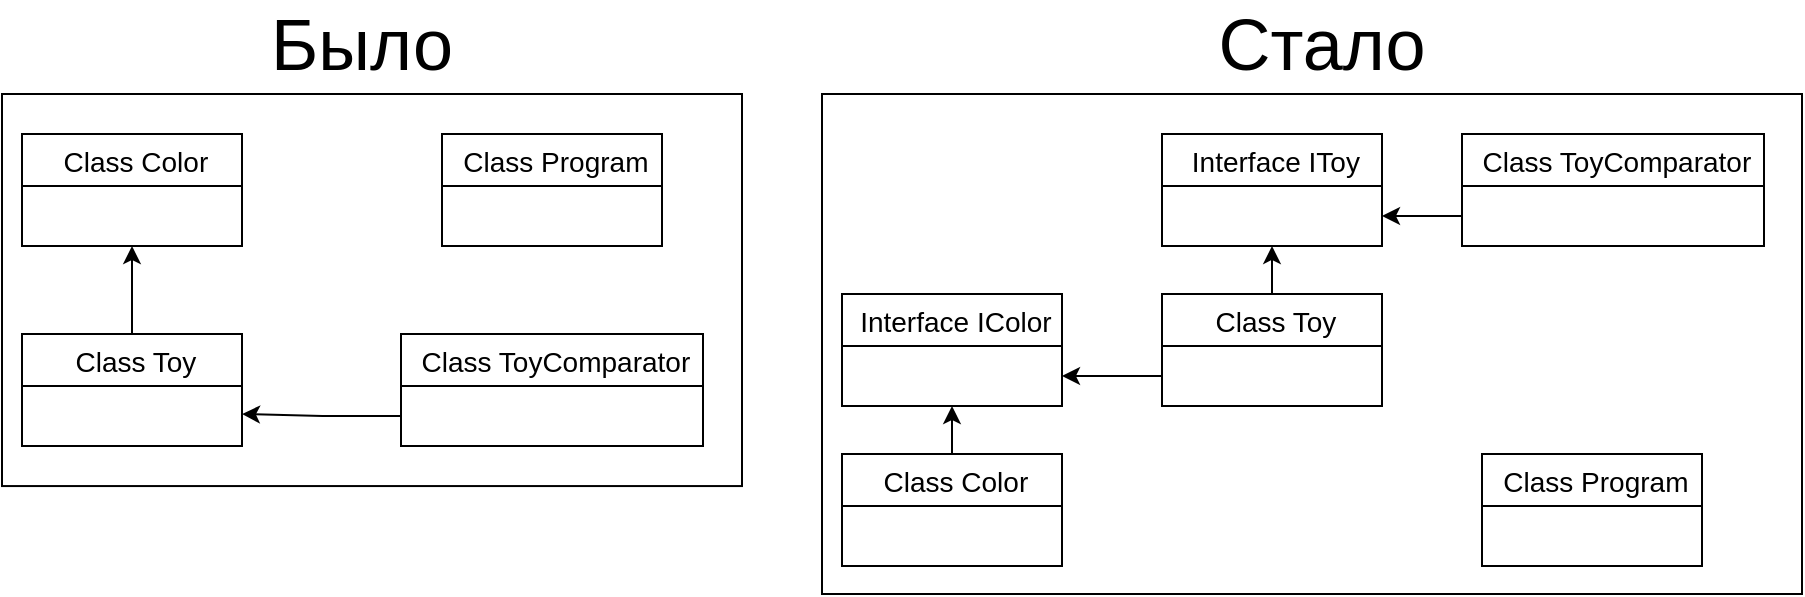 <mxfile version="21.6.7" type="device">
  <diagram name="Страница — 1" id="V60JqudItsmMfbYXUONO">
    <mxGraphModel dx="1107" dy="507" grid="1" gridSize="10" guides="1" tooltips="1" connect="1" arrows="1" fold="1" page="1" pageScale="1" pageWidth="827" pageHeight="1169" math="0" shadow="0">
      <root>
        <mxCell id="0" />
        <mxCell id="1" parent="0" />
        <mxCell id="u9CDMjerkVKDK43dx7hS-14" value="" style="rounded=0;whiteSpace=wrap;html=1;" vertex="1" parent="1">
          <mxGeometry x="520" y="60" width="490" height="250" as="geometry" />
        </mxCell>
        <mxCell id="u9CDMjerkVKDK43dx7hS-7" value="" style="whiteSpace=wrap;html=1;aspect=fixed;" vertex="1" parent="1">
          <mxGeometry x="110" y="60" width="370" height="196.03" as="geometry" />
        </mxCell>
        <mxCell id="2X9FXbN126Qv_Ecs7s51-13" style="edgeStyle=orthogonalEdgeStyle;rounded=0;orthogonalLoop=1;jettySize=auto;html=1;" parent="1" source="2X9FXbN126Qv_Ecs7s51-1" target="2X9FXbN126Qv_Ecs7s51-5" edge="1">
          <mxGeometry relative="1" as="geometry" />
        </mxCell>
        <mxCell id="2X9FXbN126Qv_Ecs7s51-1" value=" Class Toy" style="swimlane;fontStyle=0;childLayout=stackLayout;horizontal=1;startSize=26;horizontalStack=0;resizeParent=1;resizeParentMax=0;resizeLast=0;collapsible=1;marginBottom=0;align=center;fontSize=14;" parent="1" vertex="1">
          <mxGeometry x="120" y="180" width="110" height="56" as="geometry" />
        </mxCell>
        <mxCell id="2X9FXbN126Qv_Ecs7s51-2" value="&amp;nbsp;" style="text;strokeColor=none;fillColor=none;spacingLeft=4;spacingRight=4;overflow=hidden;rotatable=0;points=[[0,0.5],[1,0.5]];portConstraint=eastwest;fontSize=12;whiteSpace=wrap;html=1;" parent="2X9FXbN126Qv_Ecs7s51-1" vertex="1">
          <mxGeometry y="26" width="110" height="30" as="geometry" />
        </mxCell>
        <mxCell id="2X9FXbN126Qv_Ecs7s51-5" value=" Class Color" style="swimlane;fontStyle=0;childLayout=stackLayout;horizontal=1;startSize=26;horizontalStack=0;resizeParent=1;resizeParentMax=0;resizeLast=0;collapsible=1;marginBottom=0;align=center;fontSize=14;" parent="1" vertex="1">
          <mxGeometry x="120" y="80" width="110" height="56" as="geometry" />
        </mxCell>
        <mxCell id="2X9FXbN126Qv_Ecs7s51-6" value="&amp;nbsp;" style="text;strokeColor=none;fillColor=none;spacingLeft=4;spacingRight=4;overflow=hidden;rotatable=0;points=[[0,0.5],[1,0.5]];portConstraint=eastwest;fontSize=12;whiteSpace=wrap;html=1;" parent="2X9FXbN126Qv_Ecs7s51-5" vertex="1">
          <mxGeometry y="26" width="110" height="30" as="geometry" />
        </mxCell>
        <mxCell id="2X9FXbN126Qv_Ecs7s51-7" value=" Class Program" style="swimlane;fontStyle=0;childLayout=stackLayout;horizontal=1;startSize=26;horizontalStack=0;resizeParent=1;resizeParentMax=0;resizeLast=0;collapsible=1;marginBottom=0;align=center;fontSize=14;" parent="1" vertex="1">
          <mxGeometry x="330" y="80" width="110" height="56" as="geometry" />
        </mxCell>
        <mxCell id="2X9FXbN126Qv_Ecs7s51-8" value="&amp;nbsp;" style="text;strokeColor=none;fillColor=none;spacingLeft=4;spacingRight=4;overflow=hidden;rotatable=0;points=[[0,0.5],[1,0.5]];portConstraint=eastwest;fontSize=12;whiteSpace=wrap;html=1;" parent="2X9FXbN126Qv_Ecs7s51-7" vertex="1">
          <mxGeometry y="26" width="110" height="30" as="geometry" />
        </mxCell>
        <mxCell id="2X9FXbN126Qv_Ecs7s51-9" value=" Class ToyComparator" style="swimlane;fontStyle=0;childLayout=stackLayout;horizontal=1;startSize=26;horizontalStack=0;resizeParent=1;resizeParentMax=0;resizeLast=0;collapsible=1;marginBottom=0;align=center;fontSize=14;" parent="1" vertex="1">
          <mxGeometry x="309.5" y="180" width="151" height="56" as="geometry" />
        </mxCell>
        <mxCell id="2X9FXbN126Qv_Ecs7s51-17" style="edgeStyle=orthogonalEdgeStyle;rounded=0;orthogonalLoop=1;jettySize=auto;html=1;" parent="2X9FXbN126Qv_Ecs7s51-9" source="2X9FXbN126Qv_Ecs7s51-10" edge="1">
          <mxGeometry relative="1" as="geometry">
            <mxPoint x="-79.5" y="40" as="targetPoint" />
          </mxGeometry>
        </mxCell>
        <mxCell id="2X9FXbN126Qv_Ecs7s51-10" value="&amp;nbsp;" style="text;strokeColor=none;fillColor=none;spacingLeft=4;spacingRight=4;overflow=hidden;rotatable=0;points=[[0,0.5],[1,0.5]];portConstraint=eastwest;fontSize=12;whiteSpace=wrap;html=1;" parent="2X9FXbN126Qv_Ecs7s51-9" vertex="1">
          <mxGeometry y="26" width="151" height="30" as="geometry" />
        </mxCell>
        <mxCell id="2X9FXbN126Qv_Ecs7s51-21" value=" Interface IToy" style="swimlane;fontStyle=0;childLayout=stackLayout;horizontal=1;startSize=26;horizontalStack=0;resizeParent=1;resizeParentMax=0;resizeLast=0;collapsible=1;marginBottom=0;align=center;fontSize=14;" parent="1" vertex="1">
          <mxGeometry x="690" y="80" width="110" height="56" as="geometry" />
        </mxCell>
        <mxCell id="2X9FXbN126Qv_Ecs7s51-22" value="&amp;nbsp;" style="text;strokeColor=none;fillColor=none;spacingLeft=4;spacingRight=4;overflow=hidden;rotatable=0;points=[[0,0.5],[1,0.5]];portConstraint=eastwest;fontSize=12;whiteSpace=wrap;html=1;" parent="2X9FXbN126Qv_Ecs7s51-21" vertex="1">
          <mxGeometry y="26" width="110" height="30" as="geometry" />
        </mxCell>
        <mxCell id="2X9FXbN126Qv_Ecs7s51-25" style="edgeStyle=orthogonalEdgeStyle;rounded=0;orthogonalLoop=1;jettySize=auto;html=1;" parent="1" source="2X9FXbN126Qv_Ecs7s51-23" target="2X9FXbN126Qv_Ecs7s51-21" edge="1">
          <mxGeometry relative="1" as="geometry" />
        </mxCell>
        <mxCell id="2X9FXbN126Qv_Ecs7s51-23" value=" Class Toy" style="swimlane;fontStyle=0;childLayout=stackLayout;horizontal=1;startSize=26;horizontalStack=0;resizeParent=1;resizeParentMax=0;resizeLast=0;collapsible=1;marginBottom=0;align=center;fontSize=14;" parent="1" vertex="1">
          <mxGeometry x="690" y="160" width="110" height="56" as="geometry" />
        </mxCell>
        <mxCell id="2X9FXbN126Qv_Ecs7s51-24" value="&amp;nbsp;" style="text;strokeColor=none;fillColor=none;spacingLeft=4;spacingRight=4;overflow=hidden;rotatable=0;points=[[0,0.5],[1,0.5]];portConstraint=eastwest;fontSize=12;whiteSpace=wrap;html=1;" parent="2X9FXbN126Qv_Ecs7s51-23" vertex="1">
          <mxGeometry y="26" width="110" height="30" as="geometry" />
        </mxCell>
        <mxCell id="2X9FXbN126Qv_Ecs7s51-26" value=" Interface IColor" style="swimlane;fontStyle=0;childLayout=stackLayout;horizontal=1;startSize=26;horizontalStack=0;resizeParent=1;resizeParentMax=0;resizeLast=0;collapsible=1;marginBottom=0;align=center;fontSize=14;" parent="1" vertex="1">
          <mxGeometry x="530" y="160" width="110" height="56" as="geometry" />
        </mxCell>
        <mxCell id="2X9FXbN126Qv_Ecs7s51-27" value="&amp;nbsp;" style="text;strokeColor=none;fillColor=none;spacingLeft=4;spacingRight=4;overflow=hidden;rotatable=0;points=[[0,0.5],[1,0.5]];portConstraint=eastwest;fontSize=12;whiteSpace=wrap;html=1;" parent="2X9FXbN126Qv_Ecs7s51-26" vertex="1">
          <mxGeometry y="26" width="110" height="30" as="geometry" />
        </mxCell>
        <mxCell id="2X9FXbN126Qv_Ecs7s51-30" style="edgeStyle=orthogonalEdgeStyle;rounded=0;orthogonalLoop=1;jettySize=auto;html=1;" parent="1" source="2X9FXbN126Qv_Ecs7s51-28" target="2X9FXbN126Qv_Ecs7s51-26" edge="1">
          <mxGeometry relative="1" as="geometry" />
        </mxCell>
        <mxCell id="2X9FXbN126Qv_Ecs7s51-28" value=" Class Color" style="swimlane;fontStyle=0;childLayout=stackLayout;horizontal=1;startSize=26;horizontalStack=0;resizeParent=1;resizeParentMax=0;resizeLast=0;collapsible=1;marginBottom=0;align=center;fontSize=14;" parent="1" vertex="1">
          <mxGeometry x="530" y="240" width="110" height="56" as="geometry" />
        </mxCell>
        <mxCell id="2X9FXbN126Qv_Ecs7s51-29" value="&amp;nbsp;" style="text;strokeColor=none;fillColor=none;spacingLeft=4;spacingRight=4;overflow=hidden;rotatable=0;points=[[0,0.5],[1,0.5]];portConstraint=eastwest;fontSize=12;whiteSpace=wrap;html=1;" parent="2X9FXbN126Qv_Ecs7s51-28" vertex="1">
          <mxGeometry y="26" width="110" height="30" as="geometry" />
        </mxCell>
        <mxCell id="u9CDMjerkVKDK43dx7hS-1" value=" Class ToyComparator" style="swimlane;fontStyle=0;childLayout=stackLayout;horizontal=1;startSize=26;horizontalStack=0;resizeParent=1;resizeParentMax=0;resizeLast=0;collapsible=1;marginBottom=0;align=center;fontSize=14;" vertex="1" parent="1">
          <mxGeometry x="840" y="80" width="151" height="56" as="geometry" />
        </mxCell>
        <mxCell id="u9CDMjerkVKDK43dx7hS-3" value="&amp;nbsp;" style="text;strokeColor=none;fillColor=none;spacingLeft=4;spacingRight=4;overflow=hidden;rotatable=0;points=[[0,0.5],[1,0.5]];portConstraint=eastwest;fontSize=12;whiteSpace=wrap;html=1;" vertex="1" parent="u9CDMjerkVKDK43dx7hS-1">
          <mxGeometry y="26" width="151" height="30" as="geometry" />
        </mxCell>
        <mxCell id="u9CDMjerkVKDK43dx7hS-5" value=" Class Program" style="swimlane;fontStyle=0;childLayout=stackLayout;horizontal=1;startSize=26;horizontalStack=0;resizeParent=1;resizeParentMax=0;resizeLast=0;collapsible=1;marginBottom=0;align=center;fontSize=14;" vertex="1" parent="1">
          <mxGeometry x="850" y="240" width="110" height="56" as="geometry" />
        </mxCell>
        <mxCell id="u9CDMjerkVKDK43dx7hS-6" value="&amp;nbsp;" style="text;strokeColor=none;fillColor=none;spacingLeft=4;spacingRight=4;overflow=hidden;rotatable=0;points=[[0,0.5],[1,0.5]];portConstraint=eastwest;fontSize=12;whiteSpace=wrap;html=1;" vertex="1" parent="u9CDMjerkVKDK43dx7hS-5">
          <mxGeometry y="26" width="110" height="30" as="geometry" />
        </mxCell>
        <mxCell id="u9CDMjerkVKDK43dx7hS-10" style="edgeStyle=orthogonalEdgeStyle;rounded=0;orthogonalLoop=1;jettySize=auto;html=1;entryX=1;entryY=0.5;entryDx=0;entryDy=0;" edge="1" parent="1" source="2X9FXbN126Qv_Ecs7s51-24" target="2X9FXbN126Qv_Ecs7s51-27">
          <mxGeometry relative="1" as="geometry" />
        </mxCell>
        <mxCell id="u9CDMjerkVKDK43dx7hS-12" style="edgeStyle=orthogonalEdgeStyle;rounded=0;orthogonalLoop=1;jettySize=auto;html=1;entryX=1;entryY=0.5;entryDx=0;entryDy=0;" edge="1" parent="1" source="u9CDMjerkVKDK43dx7hS-3" target="2X9FXbN126Qv_Ecs7s51-22">
          <mxGeometry relative="1" as="geometry" />
        </mxCell>
        <mxCell id="u9CDMjerkVKDK43dx7hS-15" value="&lt;font style=&quot;font-size: 36px;&quot;&gt;Было&lt;/font&gt;" style="text;html=1;strokeColor=none;fillColor=none;align=center;verticalAlign=middle;whiteSpace=wrap;rounded=0;" vertex="1" parent="1">
          <mxGeometry x="260" y="20" width="60" height="30" as="geometry" />
        </mxCell>
        <mxCell id="u9CDMjerkVKDK43dx7hS-16" value="&lt;font style=&quot;font-size: 36px;&quot;&gt;Стало&lt;/font&gt;" style="text;html=1;strokeColor=none;fillColor=none;align=center;verticalAlign=middle;whiteSpace=wrap;rounded=0;" vertex="1" parent="1">
          <mxGeometry x="740" y="20" width="60" height="30" as="geometry" />
        </mxCell>
      </root>
    </mxGraphModel>
  </diagram>
</mxfile>
